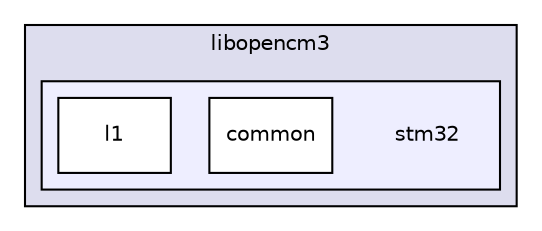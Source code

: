 digraph "/home/esdentem/projects/libopencm3/libopencm3-git/include/libopencm3/stm32/" {
  compound=true
  node [ fontsize="10", fontname="Helvetica"];
  edge [ labelfontsize="10", labelfontname="Helvetica"];
  subgraph clusterdir_e1040081471ffd682e8357aa53c82f70 {
    graph [ bgcolor="#ddddee", pencolor="black", label="libopencm3" fontname="Helvetica", fontsize="10", URL="dir_e1040081471ffd682e8357aa53c82f70.html"]
  subgraph clusterdir_45f2d6d22892326e20da1249658b8a7a {
    graph [ bgcolor="#eeeeff", pencolor="black", label="" URL="dir_45f2d6d22892326e20da1249658b8a7a.html"];
    dir_45f2d6d22892326e20da1249658b8a7a [shape=plaintext label="stm32"];
    dir_c02db4a0946ae9b9bf4f96b1a4904c69 [shape=box label="common" color="black" fillcolor="white" style="filled" URL="dir_c02db4a0946ae9b9bf4f96b1a4904c69.html"];
    dir_5042fe5b58720bedf351b6ae0cadd586 [shape=box label="l1" color="black" fillcolor="white" style="filled" URL="dir_5042fe5b58720bedf351b6ae0cadd586.html"];
  }
  }
}
